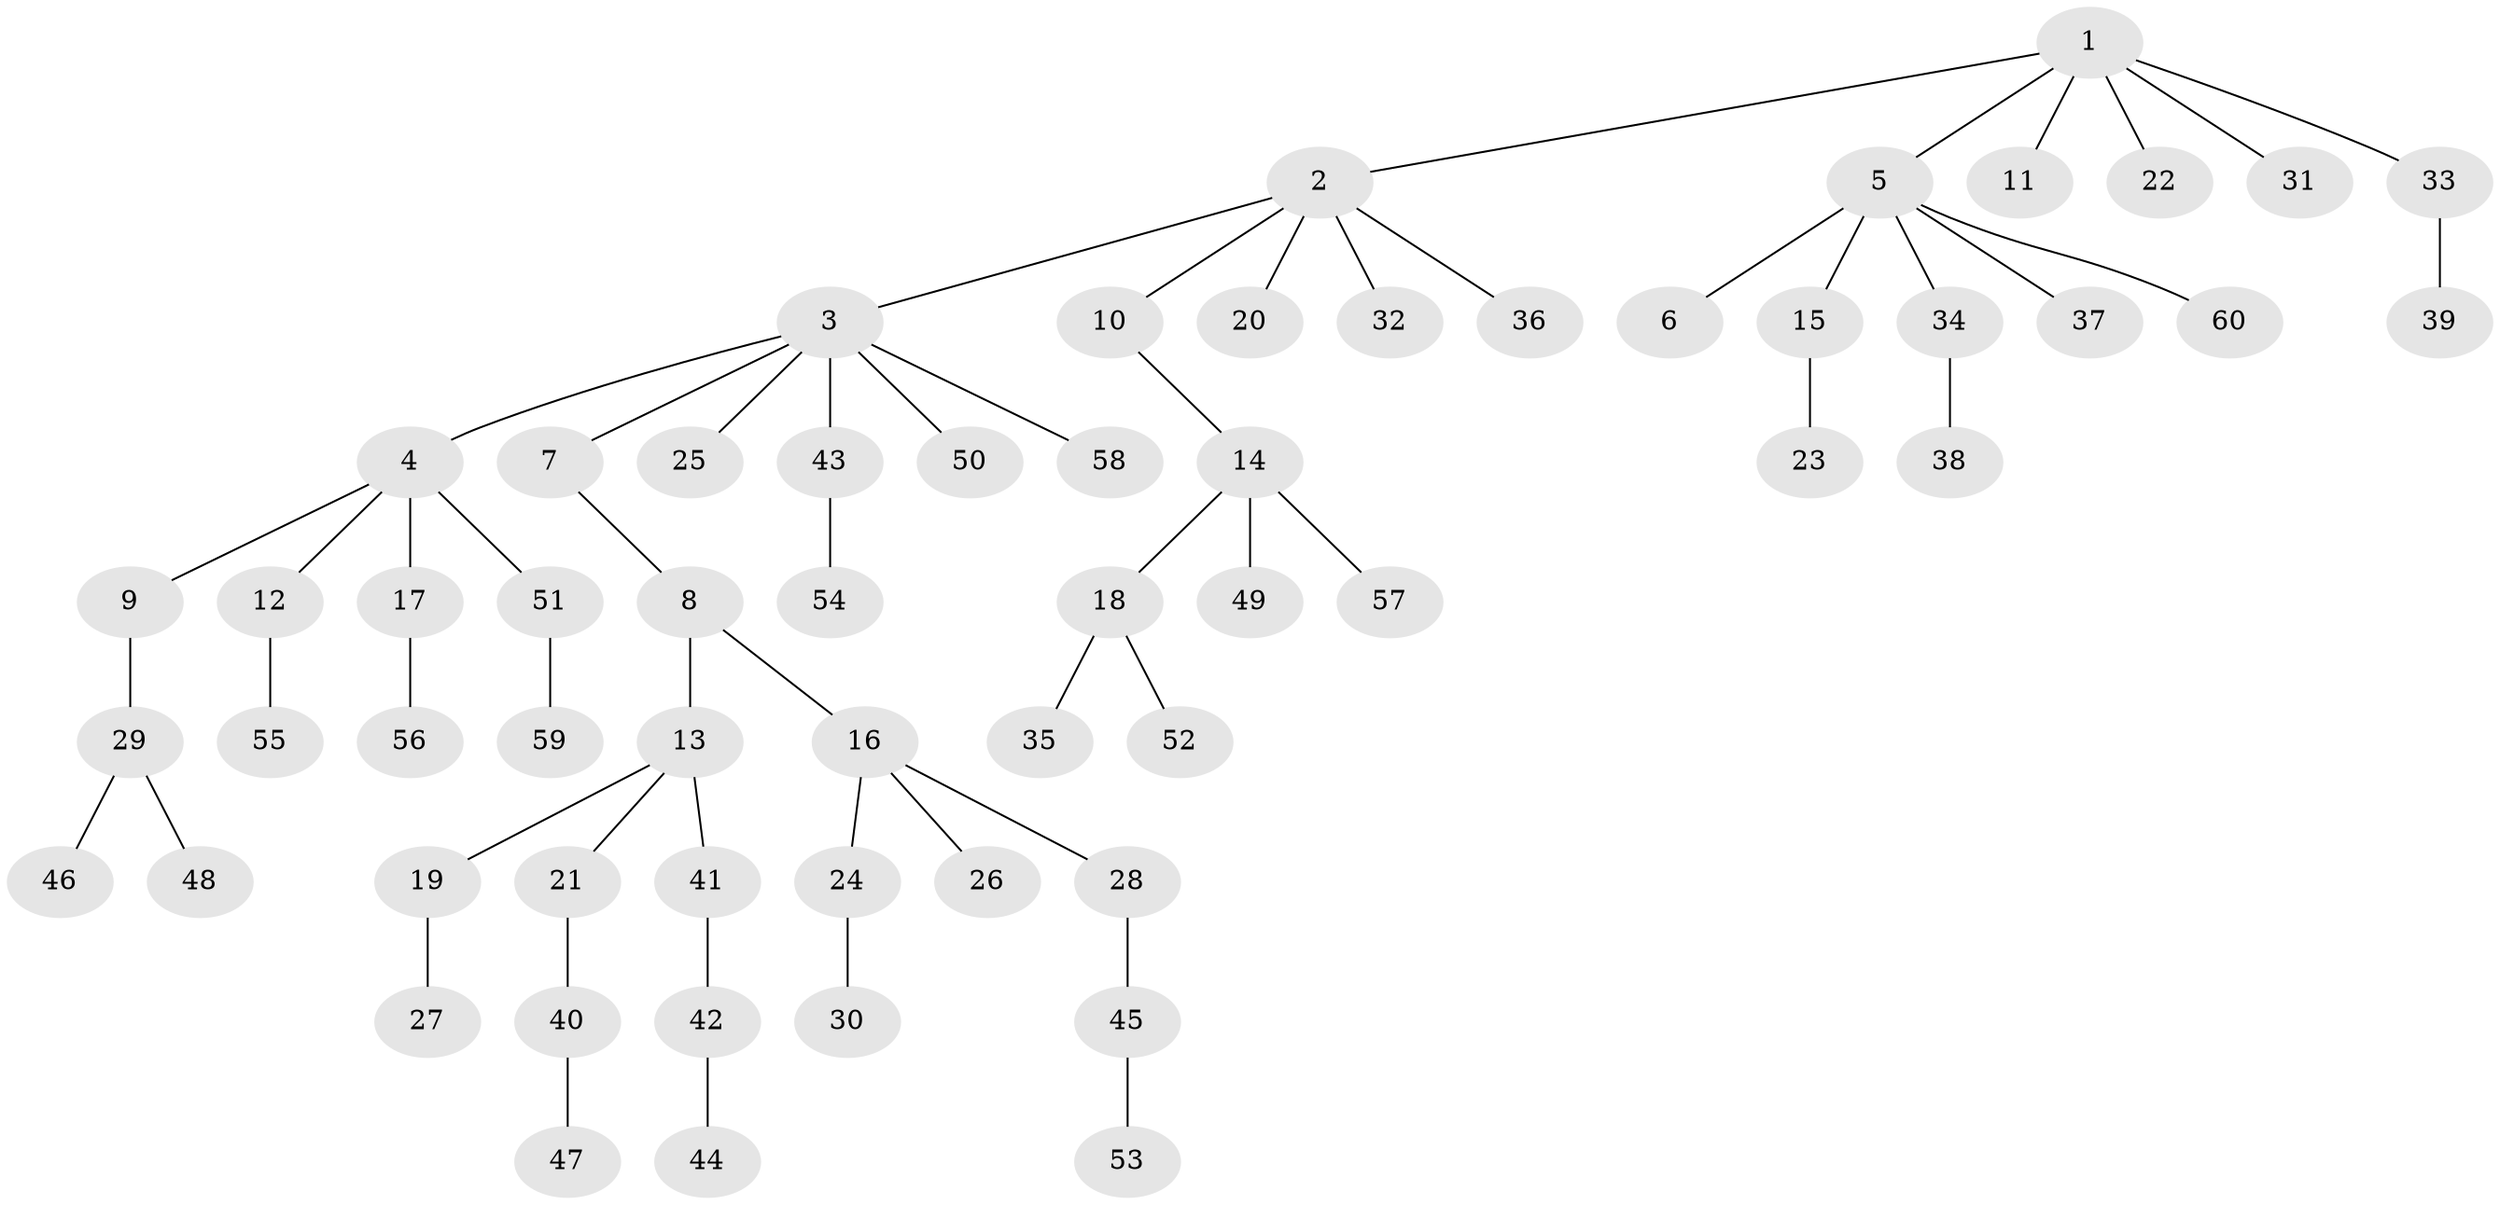 // coarse degree distribution, {5: 0.07692307692307693, 6: 0.05128205128205128, 1: 0.6410256410256411, 3: 0.05128205128205128, 2: 0.1282051282051282, 4: 0.05128205128205128}
// Generated by graph-tools (version 1.1) at 2025/42/03/06/25 10:42:02]
// undirected, 60 vertices, 59 edges
graph export_dot {
graph [start="1"]
  node [color=gray90,style=filled];
  1;
  2;
  3;
  4;
  5;
  6;
  7;
  8;
  9;
  10;
  11;
  12;
  13;
  14;
  15;
  16;
  17;
  18;
  19;
  20;
  21;
  22;
  23;
  24;
  25;
  26;
  27;
  28;
  29;
  30;
  31;
  32;
  33;
  34;
  35;
  36;
  37;
  38;
  39;
  40;
  41;
  42;
  43;
  44;
  45;
  46;
  47;
  48;
  49;
  50;
  51;
  52;
  53;
  54;
  55;
  56;
  57;
  58;
  59;
  60;
  1 -- 2;
  1 -- 5;
  1 -- 11;
  1 -- 22;
  1 -- 31;
  1 -- 33;
  2 -- 3;
  2 -- 10;
  2 -- 20;
  2 -- 32;
  2 -- 36;
  3 -- 4;
  3 -- 7;
  3 -- 25;
  3 -- 43;
  3 -- 50;
  3 -- 58;
  4 -- 9;
  4 -- 12;
  4 -- 17;
  4 -- 51;
  5 -- 6;
  5 -- 15;
  5 -- 34;
  5 -- 37;
  5 -- 60;
  7 -- 8;
  8 -- 13;
  8 -- 16;
  9 -- 29;
  10 -- 14;
  12 -- 55;
  13 -- 19;
  13 -- 21;
  13 -- 41;
  14 -- 18;
  14 -- 49;
  14 -- 57;
  15 -- 23;
  16 -- 24;
  16 -- 26;
  16 -- 28;
  17 -- 56;
  18 -- 35;
  18 -- 52;
  19 -- 27;
  21 -- 40;
  24 -- 30;
  28 -- 45;
  29 -- 46;
  29 -- 48;
  33 -- 39;
  34 -- 38;
  40 -- 47;
  41 -- 42;
  42 -- 44;
  43 -- 54;
  45 -- 53;
  51 -- 59;
}

